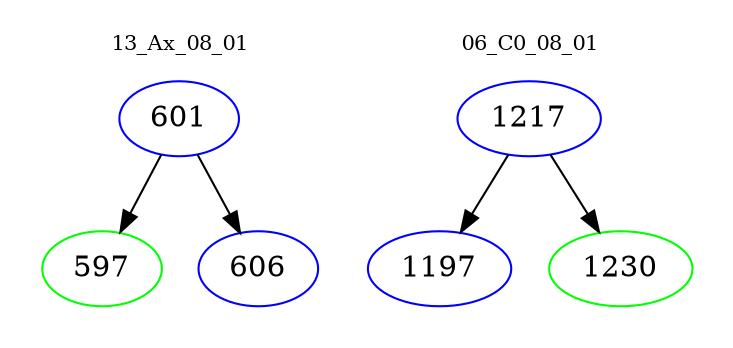 digraph{
subgraph cluster_0 {
color = white
label = "13_Ax_08_01";
fontsize=10;
T0_601 [label="601", color="blue"]
T0_601 -> T0_597 [color="black"]
T0_597 [label="597", color="green"]
T0_601 -> T0_606 [color="black"]
T0_606 [label="606", color="blue"]
}
subgraph cluster_1 {
color = white
label = "06_C0_08_01";
fontsize=10;
T1_1217 [label="1217", color="blue"]
T1_1217 -> T1_1197 [color="black"]
T1_1197 [label="1197", color="blue"]
T1_1217 -> T1_1230 [color="black"]
T1_1230 [label="1230", color="green"]
}
}
